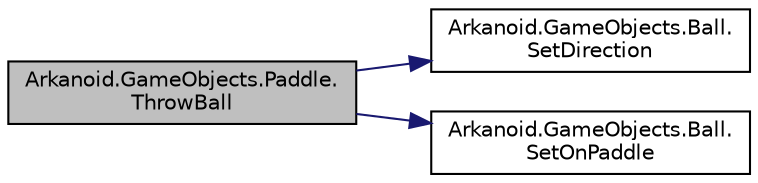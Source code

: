 digraph "Arkanoid.GameObjects.Paddle.ThrowBall"
{
 // INTERACTIVE_SVG=YES
  edge [fontname="Helvetica",fontsize="10",labelfontname="Helvetica",labelfontsize="10"];
  node [fontname="Helvetica",fontsize="10",shape=record];
  rankdir="LR";
  Node37 [label="Arkanoid.GameObjects.Paddle.\lThrowBall",height=0.2,width=0.4,color="black", fillcolor="grey75", style="filled", fontcolor="black"];
  Node37 -> Node38 [color="midnightblue",fontsize="10",style="solid",fontname="Helvetica"];
  Node38 [label="Arkanoid.GameObjects.Ball.\lSetDirection",height=0.2,width=0.4,color="black", fillcolor="white", style="filled",URL="$class_arkanoid_1_1_game_objects_1_1_ball.html#a3be69e5ce927b2522b8eb914858e40fd",tooltip="Set ball moving direction "];
  Node37 -> Node39 [color="midnightblue",fontsize="10",style="solid",fontname="Helvetica"];
  Node39 [label="Arkanoid.GameObjects.Ball.\lSetOnPaddle",height=0.2,width=0.4,color="black", fillcolor="white", style="filled",URL="$class_arkanoid_1_1_game_objects_1_1_ball.html#a949534625c88f516519542dbbed46e04",tooltip="Sets paddle on which the ball stays after life loss "];
}
